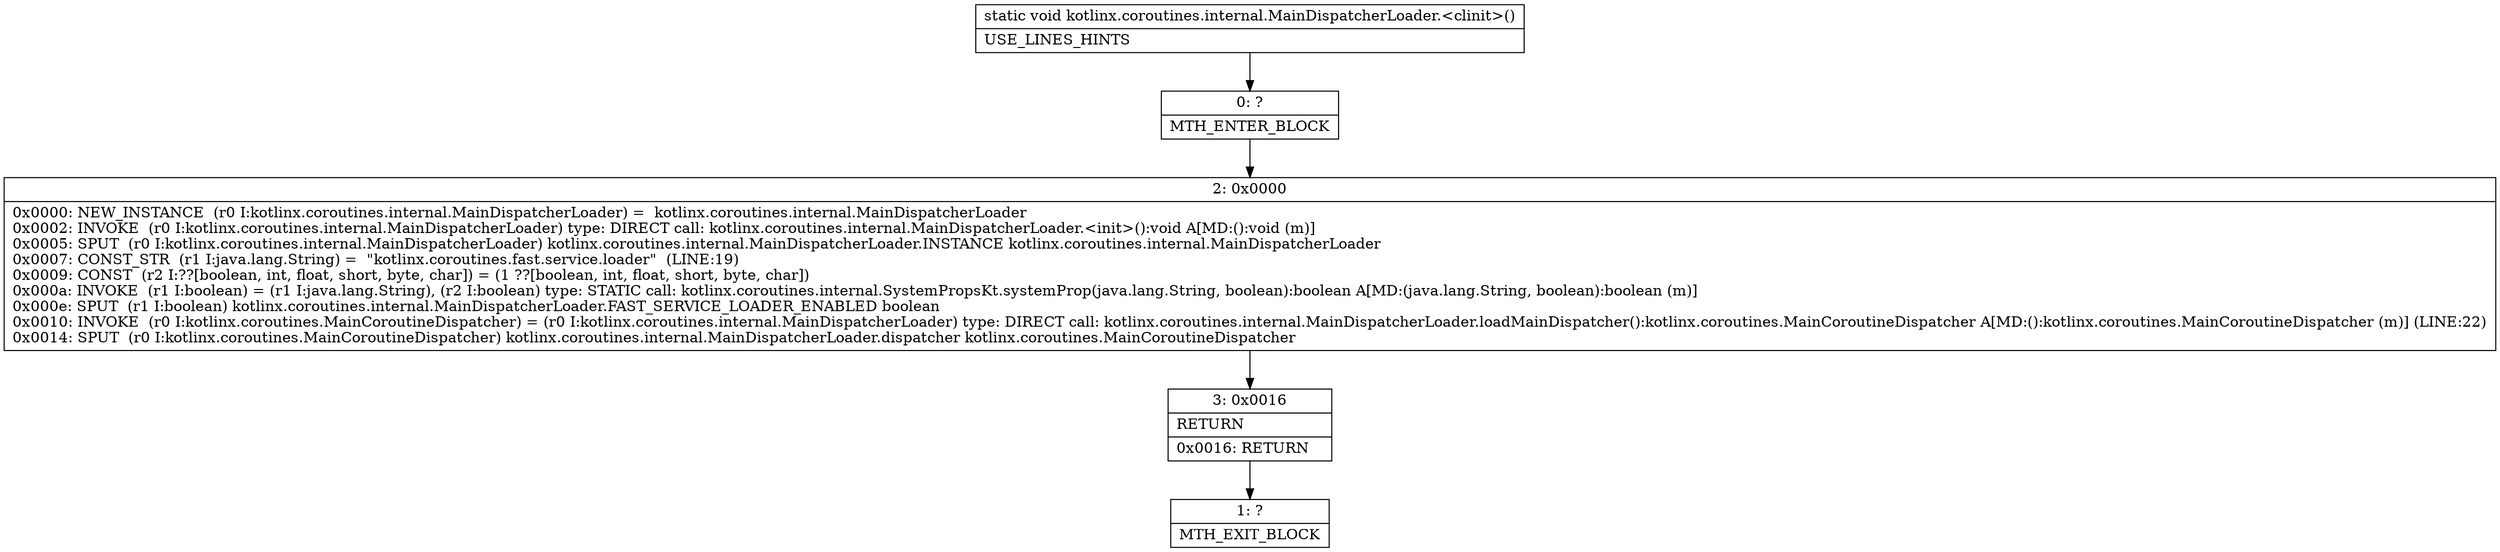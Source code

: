digraph "CFG forkotlinx.coroutines.internal.MainDispatcherLoader.\<clinit\>()V" {
Node_0 [shape=record,label="{0\:\ ?|MTH_ENTER_BLOCK\l}"];
Node_2 [shape=record,label="{2\:\ 0x0000|0x0000: NEW_INSTANCE  (r0 I:kotlinx.coroutines.internal.MainDispatcherLoader) =  kotlinx.coroutines.internal.MainDispatcherLoader \l0x0002: INVOKE  (r0 I:kotlinx.coroutines.internal.MainDispatcherLoader) type: DIRECT call: kotlinx.coroutines.internal.MainDispatcherLoader.\<init\>():void A[MD:():void (m)]\l0x0005: SPUT  (r0 I:kotlinx.coroutines.internal.MainDispatcherLoader) kotlinx.coroutines.internal.MainDispatcherLoader.INSTANCE kotlinx.coroutines.internal.MainDispatcherLoader \l0x0007: CONST_STR  (r1 I:java.lang.String) =  \"kotlinx.coroutines.fast.service.loader\"  (LINE:19)\l0x0009: CONST  (r2 I:??[boolean, int, float, short, byte, char]) = (1 ??[boolean, int, float, short, byte, char]) \l0x000a: INVOKE  (r1 I:boolean) = (r1 I:java.lang.String), (r2 I:boolean) type: STATIC call: kotlinx.coroutines.internal.SystemPropsKt.systemProp(java.lang.String, boolean):boolean A[MD:(java.lang.String, boolean):boolean (m)]\l0x000e: SPUT  (r1 I:boolean) kotlinx.coroutines.internal.MainDispatcherLoader.FAST_SERVICE_LOADER_ENABLED boolean \l0x0010: INVOKE  (r0 I:kotlinx.coroutines.MainCoroutineDispatcher) = (r0 I:kotlinx.coroutines.internal.MainDispatcherLoader) type: DIRECT call: kotlinx.coroutines.internal.MainDispatcherLoader.loadMainDispatcher():kotlinx.coroutines.MainCoroutineDispatcher A[MD:():kotlinx.coroutines.MainCoroutineDispatcher (m)] (LINE:22)\l0x0014: SPUT  (r0 I:kotlinx.coroutines.MainCoroutineDispatcher) kotlinx.coroutines.internal.MainDispatcherLoader.dispatcher kotlinx.coroutines.MainCoroutineDispatcher \l}"];
Node_3 [shape=record,label="{3\:\ 0x0016|RETURN\l|0x0016: RETURN   \l}"];
Node_1 [shape=record,label="{1\:\ ?|MTH_EXIT_BLOCK\l}"];
MethodNode[shape=record,label="{static void kotlinx.coroutines.internal.MainDispatcherLoader.\<clinit\>()  | USE_LINES_HINTS\l}"];
MethodNode -> Node_0;Node_0 -> Node_2;
Node_2 -> Node_3;
Node_3 -> Node_1;
}

